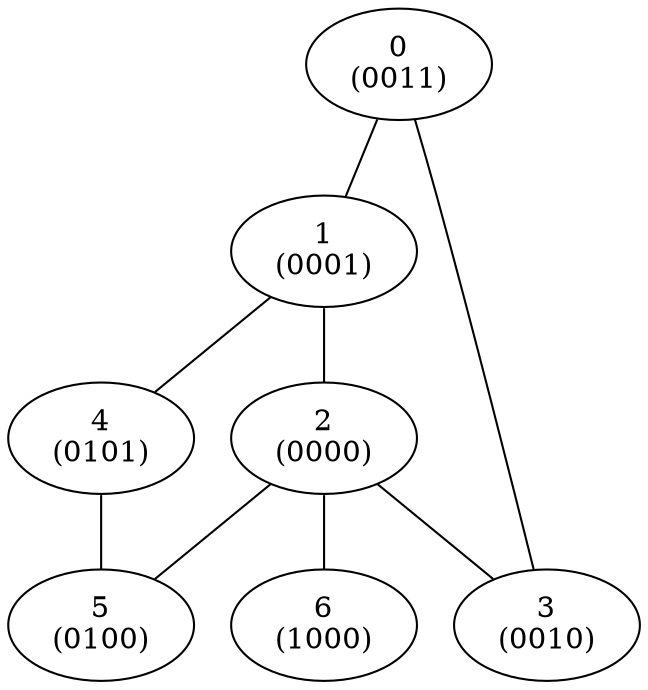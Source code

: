 graph fsm {
"0\n(0011)"--"1\n(0001)";
"0\n(0011)"--"3\n(0010)";
"1\n(0001)"--"2\n(0000)";
"1\n(0001)"--"4\n(0101)";
"2\n(0000)"--"3\n(0010)";
"2\n(0000)"--"5\n(0100)";
"2\n(0000)"--"6\n(1000)";
"4\n(0101)"--"5\n(0100)";
}